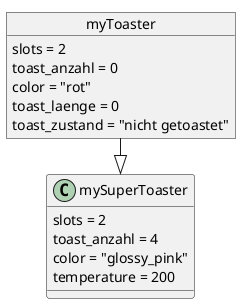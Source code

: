 @startuml
!pragma layout smetana

object myToaster

myToaster : slots = 2
myToaster : toast_anzahl = 0
myToaster : color = "rot"
myToaster : toast_laenge = 0
myToaster : toast_zustand = "nicht getoastet"

mySuperToaster : slots = 2
mySuperToaster : toast_anzahl = 4
mySuperToaster : color = "glossy_pink"
mySuperToaster : temperature = 200

myToaster --|> mySuperToaster

@enduml
